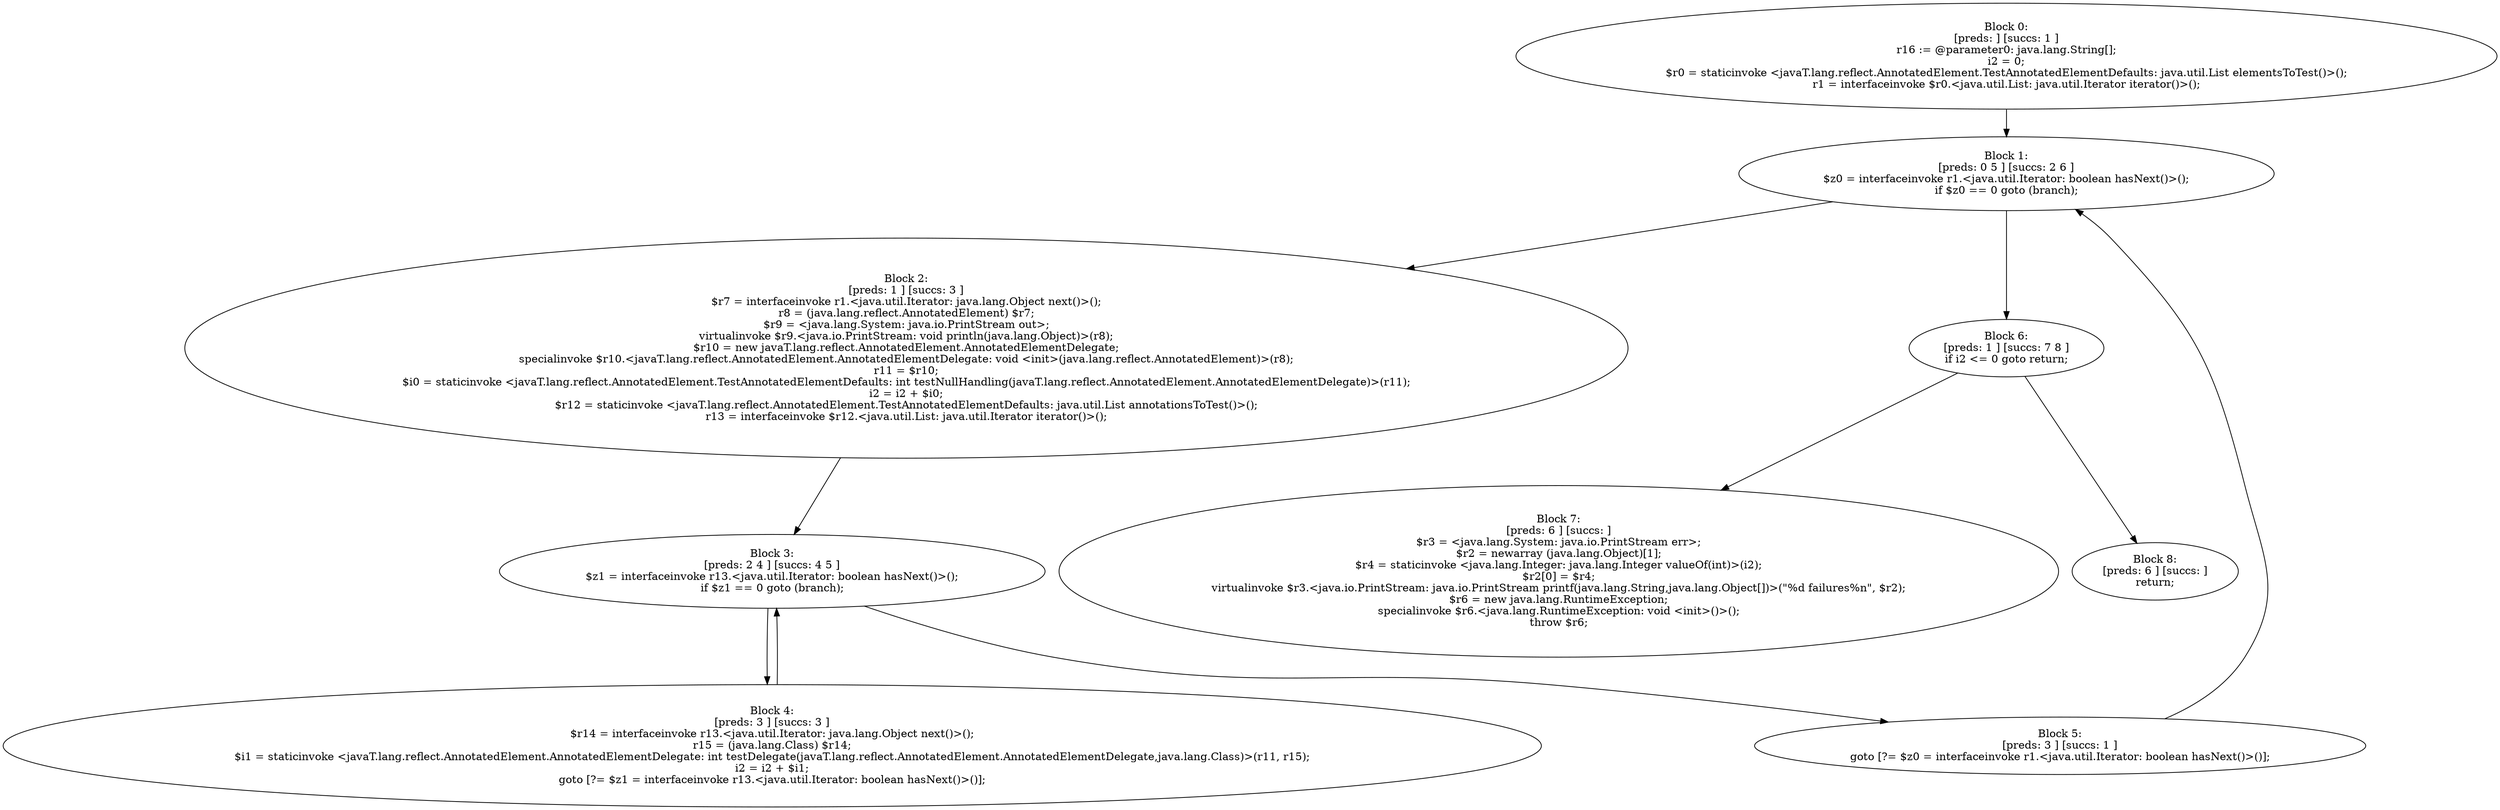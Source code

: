 digraph "unitGraph" {
    "Block 0:
[preds: ] [succs: 1 ]
r16 := @parameter0: java.lang.String[];
i2 = 0;
$r0 = staticinvoke <javaT.lang.reflect.AnnotatedElement.TestAnnotatedElementDefaults: java.util.List elementsToTest()>();
r1 = interfaceinvoke $r0.<java.util.List: java.util.Iterator iterator()>();
"
    "Block 1:
[preds: 0 5 ] [succs: 2 6 ]
$z0 = interfaceinvoke r1.<java.util.Iterator: boolean hasNext()>();
if $z0 == 0 goto (branch);
"
    "Block 2:
[preds: 1 ] [succs: 3 ]
$r7 = interfaceinvoke r1.<java.util.Iterator: java.lang.Object next()>();
r8 = (java.lang.reflect.AnnotatedElement) $r7;
$r9 = <java.lang.System: java.io.PrintStream out>;
virtualinvoke $r9.<java.io.PrintStream: void println(java.lang.Object)>(r8);
$r10 = new javaT.lang.reflect.AnnotatedElement.AnnotatedElementDelegate;
specialinvoke $r10.<javaT.lang.reflect.AnnotatedElement.AnnotatedElementDelegate: void <init>(java.lang.reflect.AnnotatedElement)>(r8);
r11 = $r10;
$i0 = staticinvoke <javaT.lang.reflect.AnnotatedElement.TestAnnotatedElementDefaults: int testNullHandling(javaT.lang.reflect.AnnotatedElement.AnnotatedElementDelegate)>(r11);
i2 = i2 + $i0;
$r12 = staticinvoke <javaT.lang.reflect.AnnotatedElement.TestAnnotatedElementDefaults: java.util.List annotationsToTest()>();
r13 = interfaceinvoke $r12.<java.util.List: java.util.Iterator iterator()>();
"
    "Block 3:
[preds: 2 4 ] [succs: 4 5 ]
$z1 = interfaceinvoke r13.<java.util.Iterator: boolean hasNext()>();
if $z1 == 0 goto (branch);
"
    "Block 4:
[preds: 3 ] [succs: 3 ]
$r14 = interfaceinvoke r13.<java.util.Iterator: java.lang.Object next()>();
r15 = (java.lang.Class) $r14;
$i1 = staticinvoke <javaT.lang.reflect.AnnotatedElement.AnnotatedElementDelegate: int testDelegate(javaT.lang.reflect.AnnotatedElement.AnnotatedElementDelegate,java.lang.Class)>(r11, r15);
i2 = i2 + $i1;
goto [?= $z1 = interfaceinvoke r13.<java.util.Iterator: boolean hasNext()>()];
"
    "Block 5:
[preds: 3 ] [succs: 1 ]
goto [?= $z0 = interfaceinvoke r1.<java.util.Iterator: boolean hasNext()>()];
"
    "Block 6:
[preds: 1 ] [succs: 7 8 ]
if i2 <= 0 goto return;
"
    "Block 7:
[preds: 6 ] [succs: ]
$r3 = <java.lang.System: java.io.PrintStream err>;
$r2 = newarray (java.lang.Object)[1];
$r4 = staticinvoke <java.lang.Integer: java.lang.Integer valueOf(int)>(i2);
$r2[0] = $r4;
virtualinvoke $r3.<java.io.PrintStream: java.io.PrintStream printf(java.lang.String,java.lang.Object[])>(\"%d failures%n\", $r2);
$r6 = new java.lang.RuntimeException;
specialinvoke $r6.<java.lang.RuntimeException: void <init>()>();
throw $r6;
"
    "Block 8:
[preds: 6 ] [succs: ]
return;
"
    "Block 0:
[preds: ] [succs: 1 ]
r16 := @parameter0: java.lang.String[];
i2 = 0;
$r0 = staticinvoke <javaT.lang.reflect.AnnotatedElement.TestAnnotatedElementDefaults: java.util.List elementsToTest()>();
r1 = interfaceinvoke $r0.<java.util.List: java.util.Iterator iterator()>();
"->"Block 1:
[preds: 0 5 ] [succs: 2 6 ]
$z0 = interfaceinvoke r1.<java.util.Iterator: boolean hasNext()>();
if $z0 == 0 goto (branch);
";
    "Block 1:
[preds: 0 5 ] [succs: 2 6 ]
$z0 = interfaceinvoke r1.<java.util.Iterator: boolean hasNext()>();
if $z0 == 0 goto (branch);
"->"Block 2:
[preds: 1 ] [succs: 3 ]
$r7 = interfaceinvoke r1.<java.util.Iterator: java.lang.Object next()>();
r8 = (java.lang.reflect.AnnotatedElement) $r7;
$r9 = <java.lang.System: java.io.PrintStream out>;
virtualinvoke $r9.<java.io.PrintStream: void println(java.lang.Object)>(r8);
$r10 = new javaT.lang.reflect.AnnotatedElement.AnnotatedElementDelegate;
specialinvoke $r10.<javaT.lang.reflect.AnnotatedElement.AnnotatedElementDelegate: void <init>(java.lang.reflect.AnnotatedElement)>(r8);
r11 = $r10;
$i0 = staticinvoke <javaT.lang.reflect.AnnotatedElement.TestAnnotatedElementDefaults: int testNullHandling(javaT.lang.reflect.AnnotatedElement.AnnotatedElementDelegate)>(r11);
i2 = i2 + $i0;
$r12 = staticinvoke <javaT.lang.reflect.AnnotatedElement.TestAnnotatedElementDefaults: java.util.List annotationsToTest()>();
r13 = interfaceinvoke $r12.<java.util.List: java.util.Iterator iterator()>();
";
    "Block 1:
[preds: 0 5 ] [succs: 2 6 ]
$z0 = interfaceinvoke r1.<java.util.Iterator: boolean hasNext()>();
if $z0 == 0 goto (branch);
"->"Block 6:
[preds: 1 ] [succs: 7 8 ]
if i2 <= 0 goto return;
";
    "Block 2:
[preds: 1 ] [succs: 3 ]
$r7 = interfaceinvoke r1.<java.util.Iterator: java.lang.Object next()>();
r8 = (java.lang.reflect.AnnotatedElement) $r7;
$r9 = <java.lang.System: java.io.PrintStream out>;
virtualinvoke $r9.<java.io.PrintStream: void println(java.lang.Object)>(r8);
$r10 = new javaT.lang.reflect.AnnotatedElement.AnnotatedElementDelegate;
specialinvoke $r10.<javaT.lang.reflect.AnnotatedElement.AnnotatedElementDelegate: void <init>(java.lang.reflect.AnnotatedElement)>(r8);
r11 = $r10;
$i0 = staticinvoke <javaT.lang.reflect.AnnotatedElement.TestAnnotatedElementDefaults: int testNullHandling(javaT.lang.reflect.AnnotatedElement.AnnotatedElementDelegate)>(r11);
i2 = i2 + $i0;
$r12 = staticinvoke <javaT.lang.reflect.AnnotatedElement.TestAnnotatedElementDefaults: java.util.List annotationsToTest()>();
r13 = interfaceinvoke $r12.<java.util.List: java.util.Iterator iterator()>();
"->"Block 3:
[preds: 2 4 ] [succs: 4 5 ]
$z1 = interfaceinvoke r13.<java.util.Iterator: boolean hasNext()>();
if $z1 == 0 goto (branch);
";
    "Block 3:
[preds: 2 4 ] [succs: 4 5 ]
$z1 = interfaceinvoke r13.<java.util.Iterator: boolean hasNext()>();
if $z1 == 0 goto (branch);
"->"Block 4:
[preds: 3 ] [succs: 3 ]
$r14 = interfaceinvoke r13.<java.util.Iterator: java.lang.Object next()>();
r15 = (java.lang.Class) $r14;
$i1 = staticinvoke <javaT.lang.reflect.AnnotatedElement.AnnotatedElementDelegate: int testDelegate(javaT.lang.reflect.AnnotatedElement.AnnotatedElementDelegate,java.lang.Class)>(r11, r15);
i2 = i2 + $i1;
goto [?= $z1 = interfaceinvoke r13.<java.util.Iterator: boolean hasNext()>()];
";
    "Block 3:
[preds: 2 4 ] [succs: 4 5 ]
$z1 = interfaceinvoke r13.<java.util.Iterator: boolean hasNext()>();
if $z1 == 0 goto (branch);
"->"Block 5:
[preds: 3 ] [succs: 1 ]
goto [?= $z0 = interfaceinvoke r1.<java.util.Iterator: boolean hasNext()>()];
";
    "Block 4:
[preds: 3 ] [succs: 3 ]
$r14 = interfaceinvoke r13.<java.util.Iterator: java.lang.Object next()>();
r15 = (java.lang.Class) $r14;
$i1 = staticinvoke <javaT.lang.reflect.AnnotatedElement.AnnotatedElementDelegate: int testDelegate(javaT.lang.reflect.AnnotatedElement.AnnotatedElementDelegate,java.lang.Class)>(r11, r15);
i2 = i2 + $i1;
goto [?= $z1 = interfaceinvoke r13.<java.util.Iterator: boolean hasNext()>()];
"->"Block 3:
[preds: 2 4 ] [succs: 4 5 ]
$z1 = interfaceinvoke r13.<java.util.Iterator: boolean hasNext()>();
if $z1 == 0 goto (branch);
";
    "Block 5:
[preds: 3 ] [succs: 1 ]
goto [?= $z0 = interfaceinvoke r1.<java.util.Iterator: boolean hasNext()>()];
"->"Block 1:
[preds: 0 5 ] [succs: 2 6 ]
$z0 = interfaceinvoke r1.<java.util.Iterator: boolean hasNext()>();
if $z0 == 0 goto (branch);
";
    "Block 6:
[preds: 1 ] [succs: 7 8 ]
if i2 <= 0 goto return;
"->"Block 7:
[preds: 6 ] [succs: ]
$r3 = <java.lang.System: java.io.PrintStream err>;
$r2 = newarray (java.lang.Object)[1];
$r4 = staticinvoke <java.lang.Integer: java.lang.Integer valueOf(int)>(i2);
$r2[0] = $r4;
virtualinvoke $r3.<java.io.PrintStream: java.io.PrintStream printf(java.lang.String,java.lang.Object[])>(\"%d failures%n\", $r2);
$r6 = new java.lang.RuntimeException;
specialinvoke $r6.<java.lang.RuntimeException: void <init>()>();
throw $r6;
";
    "Block 6:
[preds: 1 ] [succs: 7 8 ]
if i2 <= 0 goto return;
"->"Block 8:
[preds: 6 ] [succs: ]
return;
";
}

